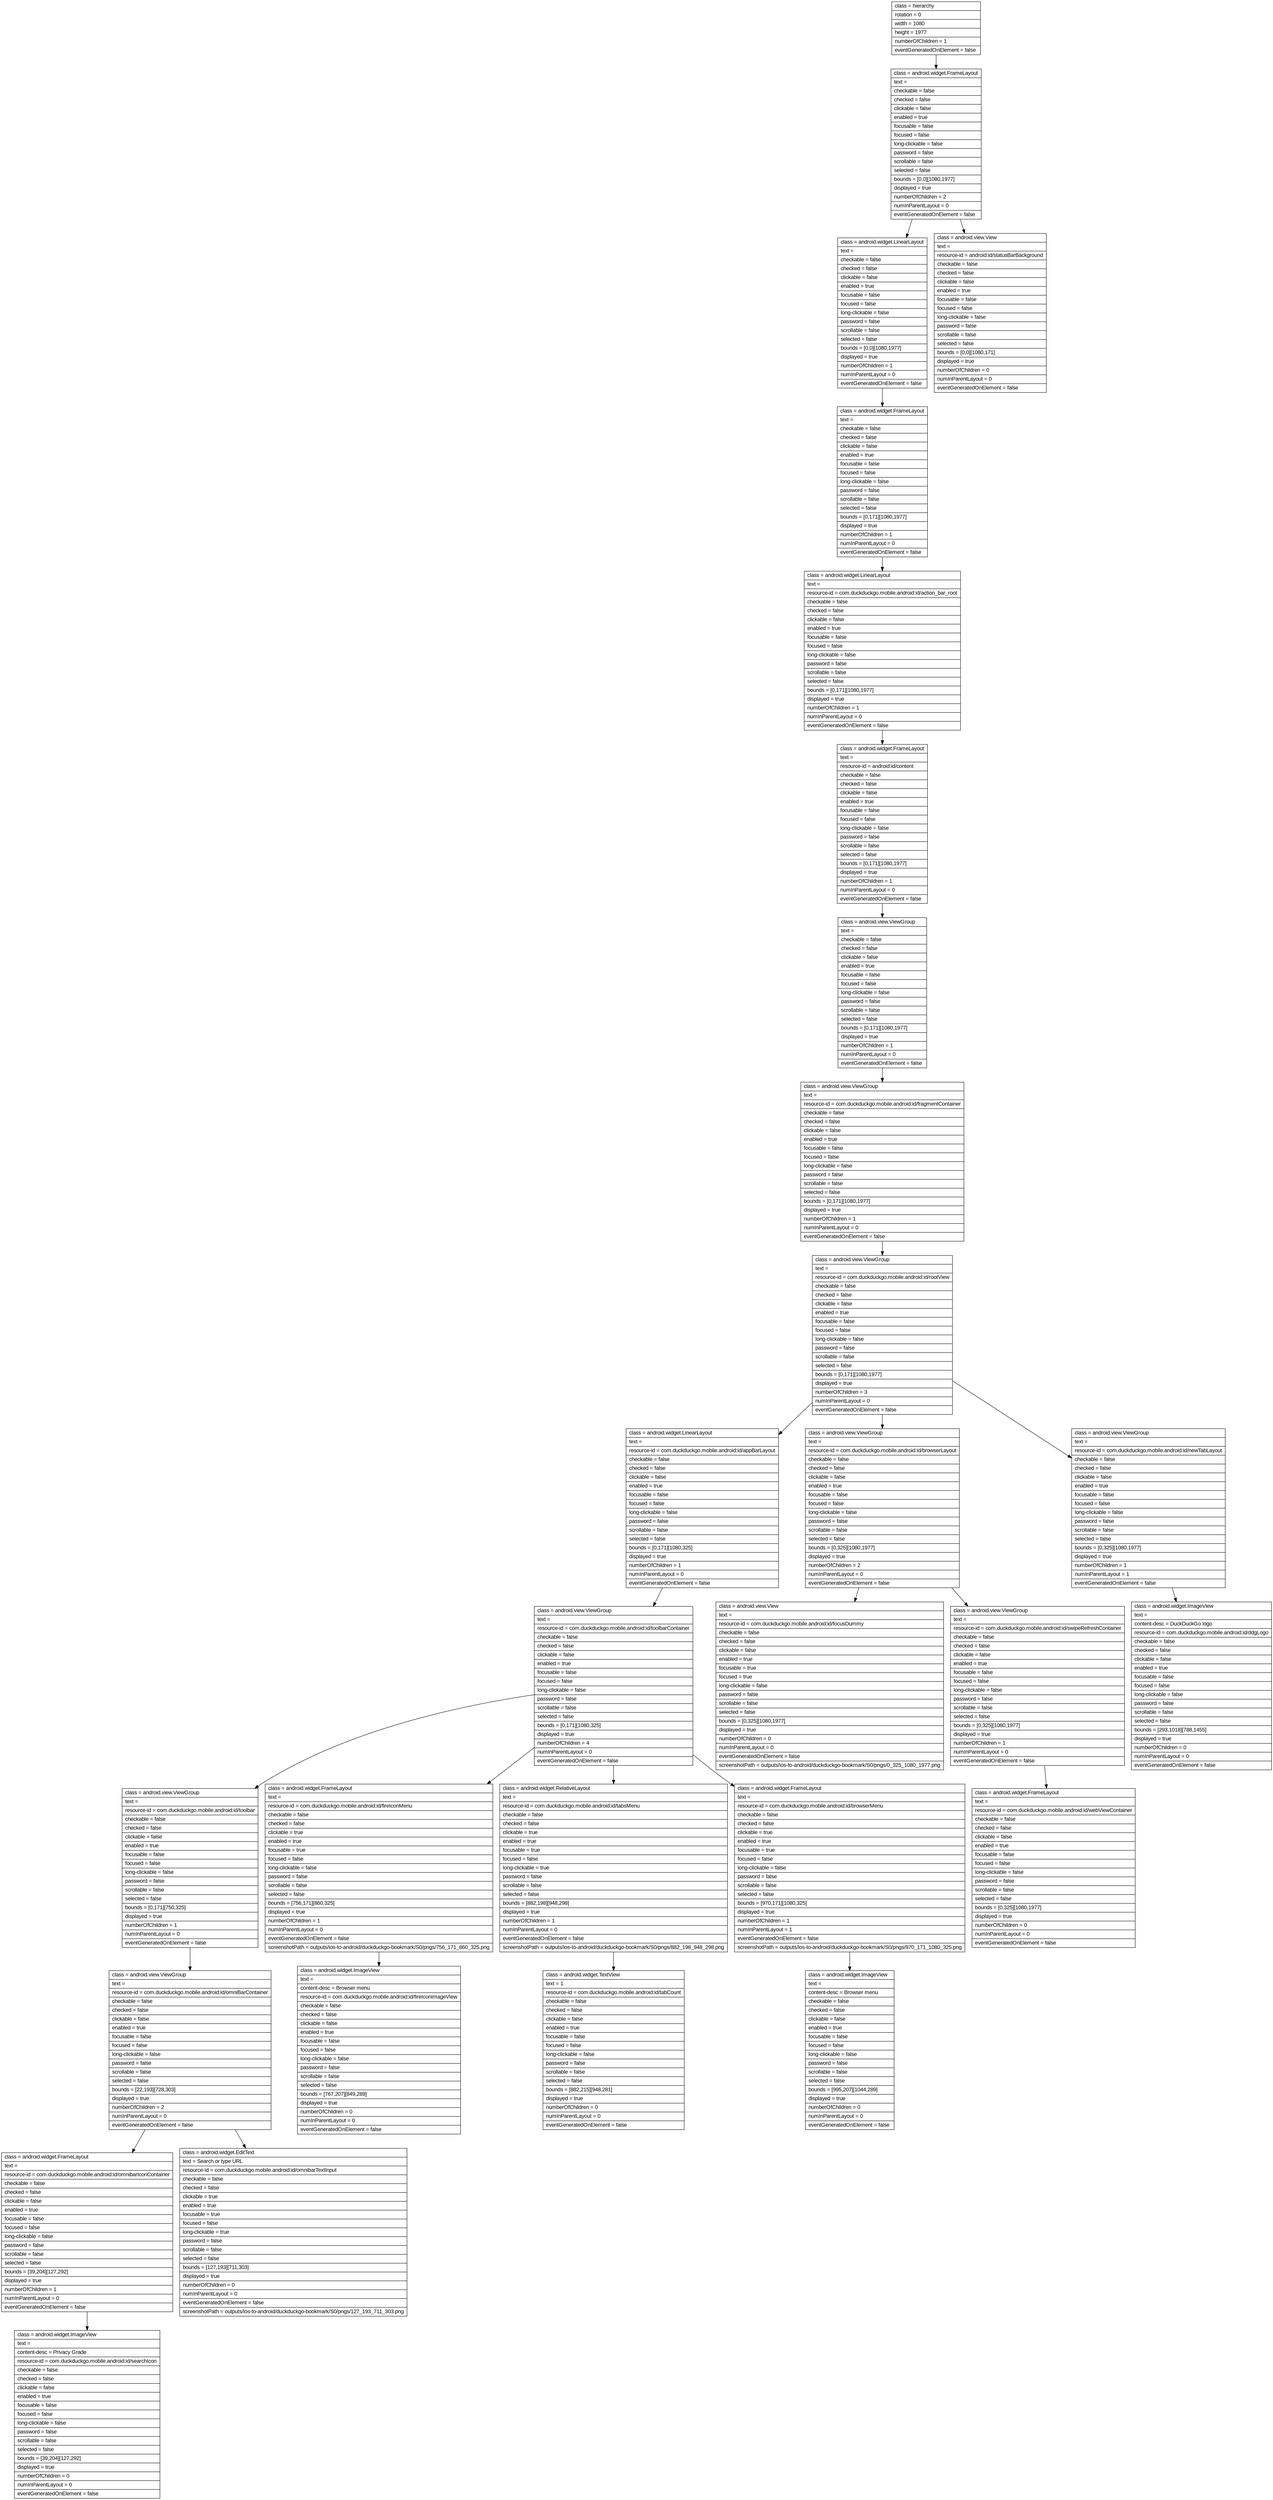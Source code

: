digraph Layout {

	node [shape=record fontname=Arial];

	0	[label="{class = hierarchy\l|rotation = 0\l|width = 1080\l|height = 1977\l|numberOfChildren = 1\l|eventGeneratedOnElement = false \l}"]
	1	[label="{class = android.widget.FrameLayout\l|text = \l|checkable = false\l|checked = false\l|clickable = false\l|enabled = true\l|focusable = false\l|focused = false\l|long-clickable = false\l|password = false\l|scrollable = false\l|selected = false\l|bounds = [0,0][1080,1977]\l|displayed = true\l|numberOfChildren = 2\l|numInParentLayout = 0\l|eventGeneratedOnElement = false \l}"]
	2	[label="{class = android.widget.LinearLayout\l|text = \l|checkable = false\l|checked = false\l|clickable = false\l|enabled = true\l|focusable = false\l|focused = false\l|long-clickable = false\l|password = false\l|scrollable = false\l|selected = false\l|bounds = [0,0][1080,1977]\l|displayed = true\l|numberOfChildren = 1\l|numInParentLayout = 0\l|eventGeneratedOnElement = false \l}"]
	3	[label="{class = android.view.View\l|text = \l|resource-id = android:id/statusBarBackground\l|checkable = false\l|checked = false\l|clickable = false\l|enabled = true\l|focusable = false\l|focused = false\l|long-clickable = false\l|password = false\l|scrollable = false\l|selected = false\l|bounds = [0,0][1080,171]\l|displayed = true\l|numberOfChildren = 0\l|numInParentLayout = 0\l|eventGeneratedOnElement = false \l}"]
	4	[label="{class = android.widget.FrameLayout\l|text = \l|checkable = false\l|checked = false\l|clickable = false\l|enabled = true\l|focusable = false\l|focused = false\l|long-clickable = false\l|password = false\l|scrollable = false\l|selected = false\l|bounds = [0,171][1080,1977]\l|displayed = true\l|numberOfChildren = 1\l|numInParentLayout = 0\l|eventGeneratedOnElement = false \l}"]
	5	[label="{class = android.widget.LinearLayout\l|text = \l|resource-id = com.duckduckgo.mobile.android:id/action_bar_root\l|checkable = false\l|checked = false\l|clickable = false\l|enabled = true\l|focusable = false\l|focused = false\l|long-clickable = false\l|password = false\l|scrollable = false\l|selected = false\l|bounds = [0,171][1080,1977]\l|displayed = true\l|numberOfChildren = 1\l|numInParentLayout = 0\l|eventGeneratedOnElement = false \l}"]
	6	[label="{class = android.widget.FrameLayout\l|text = \l|resource-id = android:id/content\l|checkable = false\l|checked = false\l|clickable = false\l|enabled = true\l|focusable = false\l|focused = false\l|long-clickable = false\l|password = false\l|scrollable = false\l|selected = false\l|bounds = [0,171][1080,1977]\l|displayed = true\l|numberOfChildren = 1\l|numInParentLayout = 0\l|eventGeneratedOnElement = false \l}"]
	7	[label="{class = android.view.ViewGroup\l|text = \l|checkable = false\l|checked = false\l|clickable = false\l|enabled = true\l|focusable = false\l|focused = false\l|long-clickable = false\l|password = false\l|scrollable = false\l|selected = false\l|bounds = [0,171][1080,1977]\l|displayed = true\l|numberOfChildren = 1\l|numInParentLayout = 0\l|eventGeneratedOnElement = false \l}"]
	8	[label="{class = android.view.ViewGroup\l|text = \l|resource-id = com.duckduckgo.mobile.android:id/fragmentContainer\l|checkable = false\l|checked = false\l|clickable = false\l|enabled = true\l|focusable = false\l|focused = false\l|long-clickable = false\l|password = false\l|scrollable = false\l|selected = false\l|bounds = [0,171][1080,1977]\l|displayed = true\l|numberOfChildren = 1\l|numInParentLayout = 0\l|eventGeneratedOnElement = false \l}"]
	9	[label="{class = android.view.ViewGroup\l|text = \l|resource-id = com.duckduckgo.mobile.android:id/rootView\l|checkable = false\l|checked = false\l|clickable = false\l|enabled = true\l|focusable = false\l|focused = false\l|long-clickable = false\l|password = false\l|scrollable = false\l|selected = false\l|bounds = [0,171][1080,1977]\l|displayed = true\l|numberOfChildren = 3\l|numInParentLayout = 0\l|eventGeneratedOnElement = false \l}"]
	10	[label="{class = android.widget.LinearLayout\l|text = \l|resource-id = com.duckduckgo.mobile.android:id/appBarLayout\l|checkable = false\l|checked = false\l|clickable = false\l|enabled = true\l|focusable = false\l|focused = false\l|long-clickable = false\l|password = false\l|scrollable = false\l|selected = false\l|bounds = [0,171][1080,325]\l|displayed = true\l|numberOfChildren = 1\l|numInParentLayout = 0\l|eventGeneratedOnElement = false \l}"]
	11	[label="{class = android.view.ViewGroup\l|text = \l|resource-id = com.duckduckgo.mobile.android:id/browserLayout\l|checkable = false\l|checked = false\l|clickable = false\l|enabled = true\l|focusable = false\l|focused = false\l|long-clickable = false\l|password = false\l|scrollable = false\l|selected = false\l|bounds = [0,325][1080,1977]\l|displayed = true\l|numberOfChildren = 2\l|numInParentLayout = 0\l|eventGeneratedOnElement = false \l}"]
	12	[label="{class = android.view.ViewGroup\l|text = \l|resource-id = com.duckduckgo.mobile.android:id/newTabLayout\l|checkable = false\l|checked = false\l|clickable = false\l|enabled = true\l|focusable = false\l|focused = false\l|long-clickable = false\l|password = false\l|scrollable = false\l|selected = false\l|bounds = [0,325][1080,1977]\l|displayed = true\l|numberOfChildren = 1\l|numInParentLayout = 1\l|eventGeneratedOnElement = false \l}"]
	13	[label="{class = android.view.ViewGroup\l|text = \l|resource-id = com.duckduckgo.mobile.android:id/toolbarContainer\l|checkable = false\l|checked = false\l|clickable = false\l|enabled = true\l|focusable = false\l|focused = false\l|long-clickable = false\l|password = false\l|scrollable = false\l|selected = false\l|bounds = [0,171][1080,325]\l|displayed = true\l|numberOfChildren = 4\l|numInParentLayout = 0\l|eventGeneratedOnElement = false \l}"]
	14	[label="{class = android.view.View\l|text = \l|resource-id = com.duckduckgo.mobile.android:id/focusDummy\l|checkable = false\l|checked = false\l|clickable = false\l|enabled = true\l|focusable = true\l|focused = true\l|long-clickable = false\l|password = false\l|scrollable = false\l|selected = false\l|bounds = [0,325][1080,1977]\l|displayed = true\l|numberOfChildren = 0\l|numInParentLayout = 0\l|eventGeneratedOnElement = false \l|screenshotPath = outputs/ios-to-android/duckduckgo-bookmark/S0/pngs/0_325_1080_1977.png\l}"]
	15	[label="{class = android.view.ViewGroup\l|text = \l|resource-id = com.duckduckgo.mobile.android:id/swipeRefreshContainer\l|checkable = false\l|checked = false\l|clickable = false\l|enabled = true\l|focusable = false\l|focused = false\l|long-clickable = false\l|password = false\l|scrollable = false\l|selected = false\l|bounds = [0,325][1080,1977]\l|displayed = true\l|numberOfChildren = 1\l|numInParentLayout = 0\l|eventGeneratedOnElement = false \l}"]
	16	[label="{class = android.widget.ImageView\l|text = \l|content-desc = DuckDuckGo logo\l|resource-id = com.duckduckgo.mobile.android:id/ddgLogo\l|checkable = false\l|checked = false\l|clickable = false\l|enabled = true\l|focusable = false\l|focused = false\l|long-clickable = false\l|password = false\l|scrollable = false\l|selected = false\l|bounds = [293,1018][788,1455]\l|displayed = true\l|numberOfChildren = 0\l|numInParentLayout = 0\l|eventGeneratedOnElement = false \l}"]
	17	[label="{class = android.view.ViewGroup\l|text = \l|resource-id = com.duckduckgo.mobile.android:id/toolbar\l|checkable = false\l|checked = false\l|clickable = false\l|enabled = true\l|focusable = false\l|focused = false\l|long-clickable = false\l|password = false\l|scrollable = false\l|selected = false\l|bounds = [0,171][750,325]\l|displayed = true\l|numberOfChildren = 1\l|numInParentLayout = 0\l|eventGeneratedOnElement = false \l}"]
	18	[label="{class = android.widget.FrameLayout\l|text = \l|resource-id = com.duckduckgo.mobile.android:id/fireIconMenu\l|checkable = false\l|checked = false\l|clickable = true\l|enabled = true\l|focusable = true\l|focused = false\l|long-clickable = false\l|password = false\l|scrollable = false\l|selected = false\l|bounds = [756,171][860,325]\l|displayed = true\l|numberOfChildren = 1\l|numInParentLayout = 0\l|eventGeneratedOnElement = false \l|screenshotPath = outputs/ios-to-android/duckduckgo-bookmark/S0/pngs/756_171_860_325.png\l}"]
	19	[label="{class = android.widget.RelativeLayout\l|text = \l|resource-id = com.duckduckgo.mobile.android:id/tabsMenu\l|checkable = false\l|checked = false\l|clickable = true\l|enabled = true\l|focusable = true\l|focused = false\l|long-clickable = true\l|password = false\l|scrollable = false\l|selected = false\l|bounds = [882,198][948,298]\l|displayed = true\l|numberOfChildren = 1\l|numInParentLayout = 0\l|eventGeneratedOnElement = false \l|screenshotPath = outputs/ios-to-android/duckduckgo-bookmark/S0/pngs/882_198_948_298.png\l}"]
	20	[label="{class = android.widget.FrameLayout\l|text = \l|resource-id = com.duckduckgo.mobile.android:id/browserMenu\l|checkable = false\l|checked = false\l|clickable = true\l|enabled = true\l|focusable = true\l|focused = false\l|long-clickable = false\l|password = false\l|scrollable = false\l|selected = false\l|bounds = [970,171][1080,325]\l|displayed = true\l|numberOfChildren = 1\l|numInParentLayout = 1\l|eventGeneratedOnElement = false \l|screenshotPath = outputs/ios-to-android/duckduckgo-bookmark/S0/pngs/970_171_1080_325.png\l}"]
	21	[label="{class = android.widget.FrameLayout\l|text = \l|resource-id = com.duckduckgo.mobile.android:id/webViewContainer\l|checkable = false\l|checked = false\l|clickable = false\l|enabled = true\l|focusable = false\l|focused = false\l|long-clickable = false\l|password = false\l|scrollable = false\l|selected = false\l|bounds = [0,325][1080,1977]\l|displayed = true\l|numberOfChildren = 0\l|numInParentLayout = 0\l|eventGeneratedOnElement = false \l}"]
	22	[label="{class = android.view.ViewGroup\l|text = \l|resource-id = com.duckduckgo.mobile.android:id/omniBarContainer\l|checkable = false\l|checked = false\l|clickable = false\l|enabled = true\l|focusable = false\l|focused = false\l|long-clickable = false\l|password = false\l|scrollable = false\l|selected = false\l|bounds = [22,193][728,303]\l|displayed = true\l|numberOfChildren = 2\l|numInParentLayout = 0\l|eventGeneratedOnElement = false \l}"]
	23	[label="{class = android.widget.ImageView\l|text = \l|content-desc = Browser menu\l|resource-id = com.duckduckgo.mobile.android:id/fireIconImageView\l|checkable = false\l|checked = false\l|clickable = false\l|enabled = true\l|focusable = false\l|focused = false\l|long-clickable = false\l|password = false\l|scrollable = false\l|selected = false\l|bounds = [767,207][849,289]\l|displayed = true\l|numberOfChildren = 0\l|numInParentLayout = 0\l|eventGeneratedOnElement = false \l}"]
	24	[label="{class = android.widget.TextView\l|text = 1\l|resource-id = com.duckduckgo.mobile.android:id/tabCount\l|checkable = false\l|checked = false\l|clickable = false\l|enabled = true\l|focusable = false\l|focused = false\l|long-clickable = false\l|password = false\l|scrollable = false\l|selected = false\l|bounds = [882,215][948,281]\l|displayed = true\l|numberOfChildren = 0\l|numInParentLayout = 0\l|eventGeneratedOnElement = false \l}"]
	25	[label="{class = android.widget.ImageView\l|text = \l|content-desc = Browser menu\l|checkable = false\l|checked = false\l|clickable = false\l|enabled = true\l|focusable = false\l|focused = false\l|long-clickable = false\l|password = false\l|scrollable = false\l|selected = false\l|bounds = [995,207][1044,289]\l|displayed = true\l|numberOfChildren = 0\l|numInParentLayout = 0\l|eventGeneratedOnElement = false \l}"]
	26	[label="{class = android.widget.FrameLayout\l|text = \l|resource-id = com.duckduckgo.mobile.android:id/omnibarIconContainer\l|checkable = false\l|checked = false\l|clickable = false\l|enabled = true\l|focusable = false\l|focused = false\l|long-clickable = false\l|password = false\l|scrollable = false\l|selected = false\l|bounds = [39,204][127,292]\l|displayed = true\l|numberOfChildren = 1\l|numInParentLayout = 0\l|eventGeneratedOnElement = false \l}"]
	27	[label="{class = android.widget.EditText\l|text = Search or type URL\l|resource-id = com.duckduckgo.mobile.android:id/omnibarTextInput\l|checkable = false\l|checked = false\l|clickable = true\l|enabled = true\l|focusable = true\l|focused = false\l|long-clickable = true\l|password = false\l|scrollable = false\l|selected = false\l|bounds = [127,193][711,303]\l|displayed = true\l|numberOfChildren = 0\l|numInParentLayout = 0\l|eventGeneratedOnElement = false \l|screenshotPath = outputs/ios-to-android/duckduckgo-bookmark/S0/pngs/127_193_711_303.png\l}"]
	28	[label="{class = android.widget.ImageView\l|text = \l|content-desc = Privacy Grade\l|resource-id = com.duckduckgo.mobile.android:id/searchIcon\l|checkable = false\l|checked = false\l|clickable = false\l|enabled = true\l|focusable = false\l|focused = false\l|long-clickable = false\l|password = false\l|scrollable = false\l|selected = false\l|bounds = [39,204][127,292]\l|displayed = true\l|numberOfChildren = 0\l|numInParentLayout = 0\l|eventGeneratedOnElement = false \l}"]


	0 -> 1
	1 -> 2
	1 -> 3
	2 -> 4
	4 -> 5
	5 -> 6
	6 -> 7
	7 -> 8
	8 -> 9
	9 -> 10
	9 -> 11
	9 -> 12
	10 -> 13
	11 -> 14
	11 -> 15
	12 -> 16
	13 -> 17
	13 -> 18
	13 -> 19
	13 -> 20
	15 -> 21
	17 -> 22
	18 -> 23
	19 -> 24
	20 -> 25
	22 -> 26
	22 -> 27
	26 -> 28


}